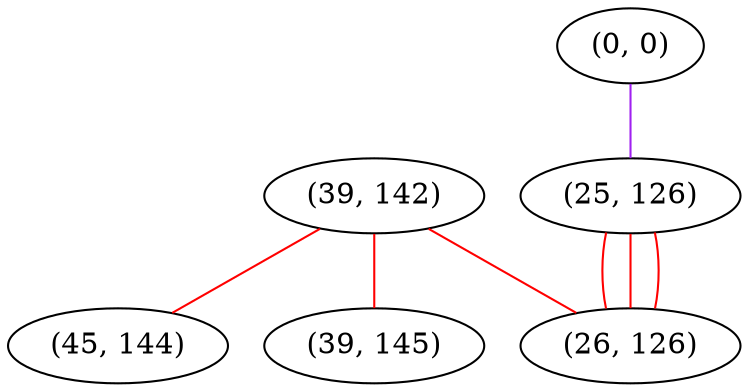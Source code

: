 graph "" {
"(39, 142)";
"(0, 0)";
"(25, 126)";
"(45, 144)";
"(26, 126)";
"(39, 145)";
"(39, 142)" -- "(26, 126)"  [color=red, key=0, weight=1];
"(39, 142)" -- "(45, 144)"  [color=red, key=0, weight=1];
"(39, 142)" -- "(39, 145)"  [color=red, key=0, weight=1];
"(0, 0)" -- "(25, 126)"  [color=purple, key=0, weight=4];
"(25, 126)" -- "(26, 126)"  [color=red, key=0, weight=1];
"(25, 126)" -- "(26, 126)"  [color=red, key=1, weight=1];
"(25, 126)" -- "(26, 126)"  [color=red, key=2, weight=1];
}

